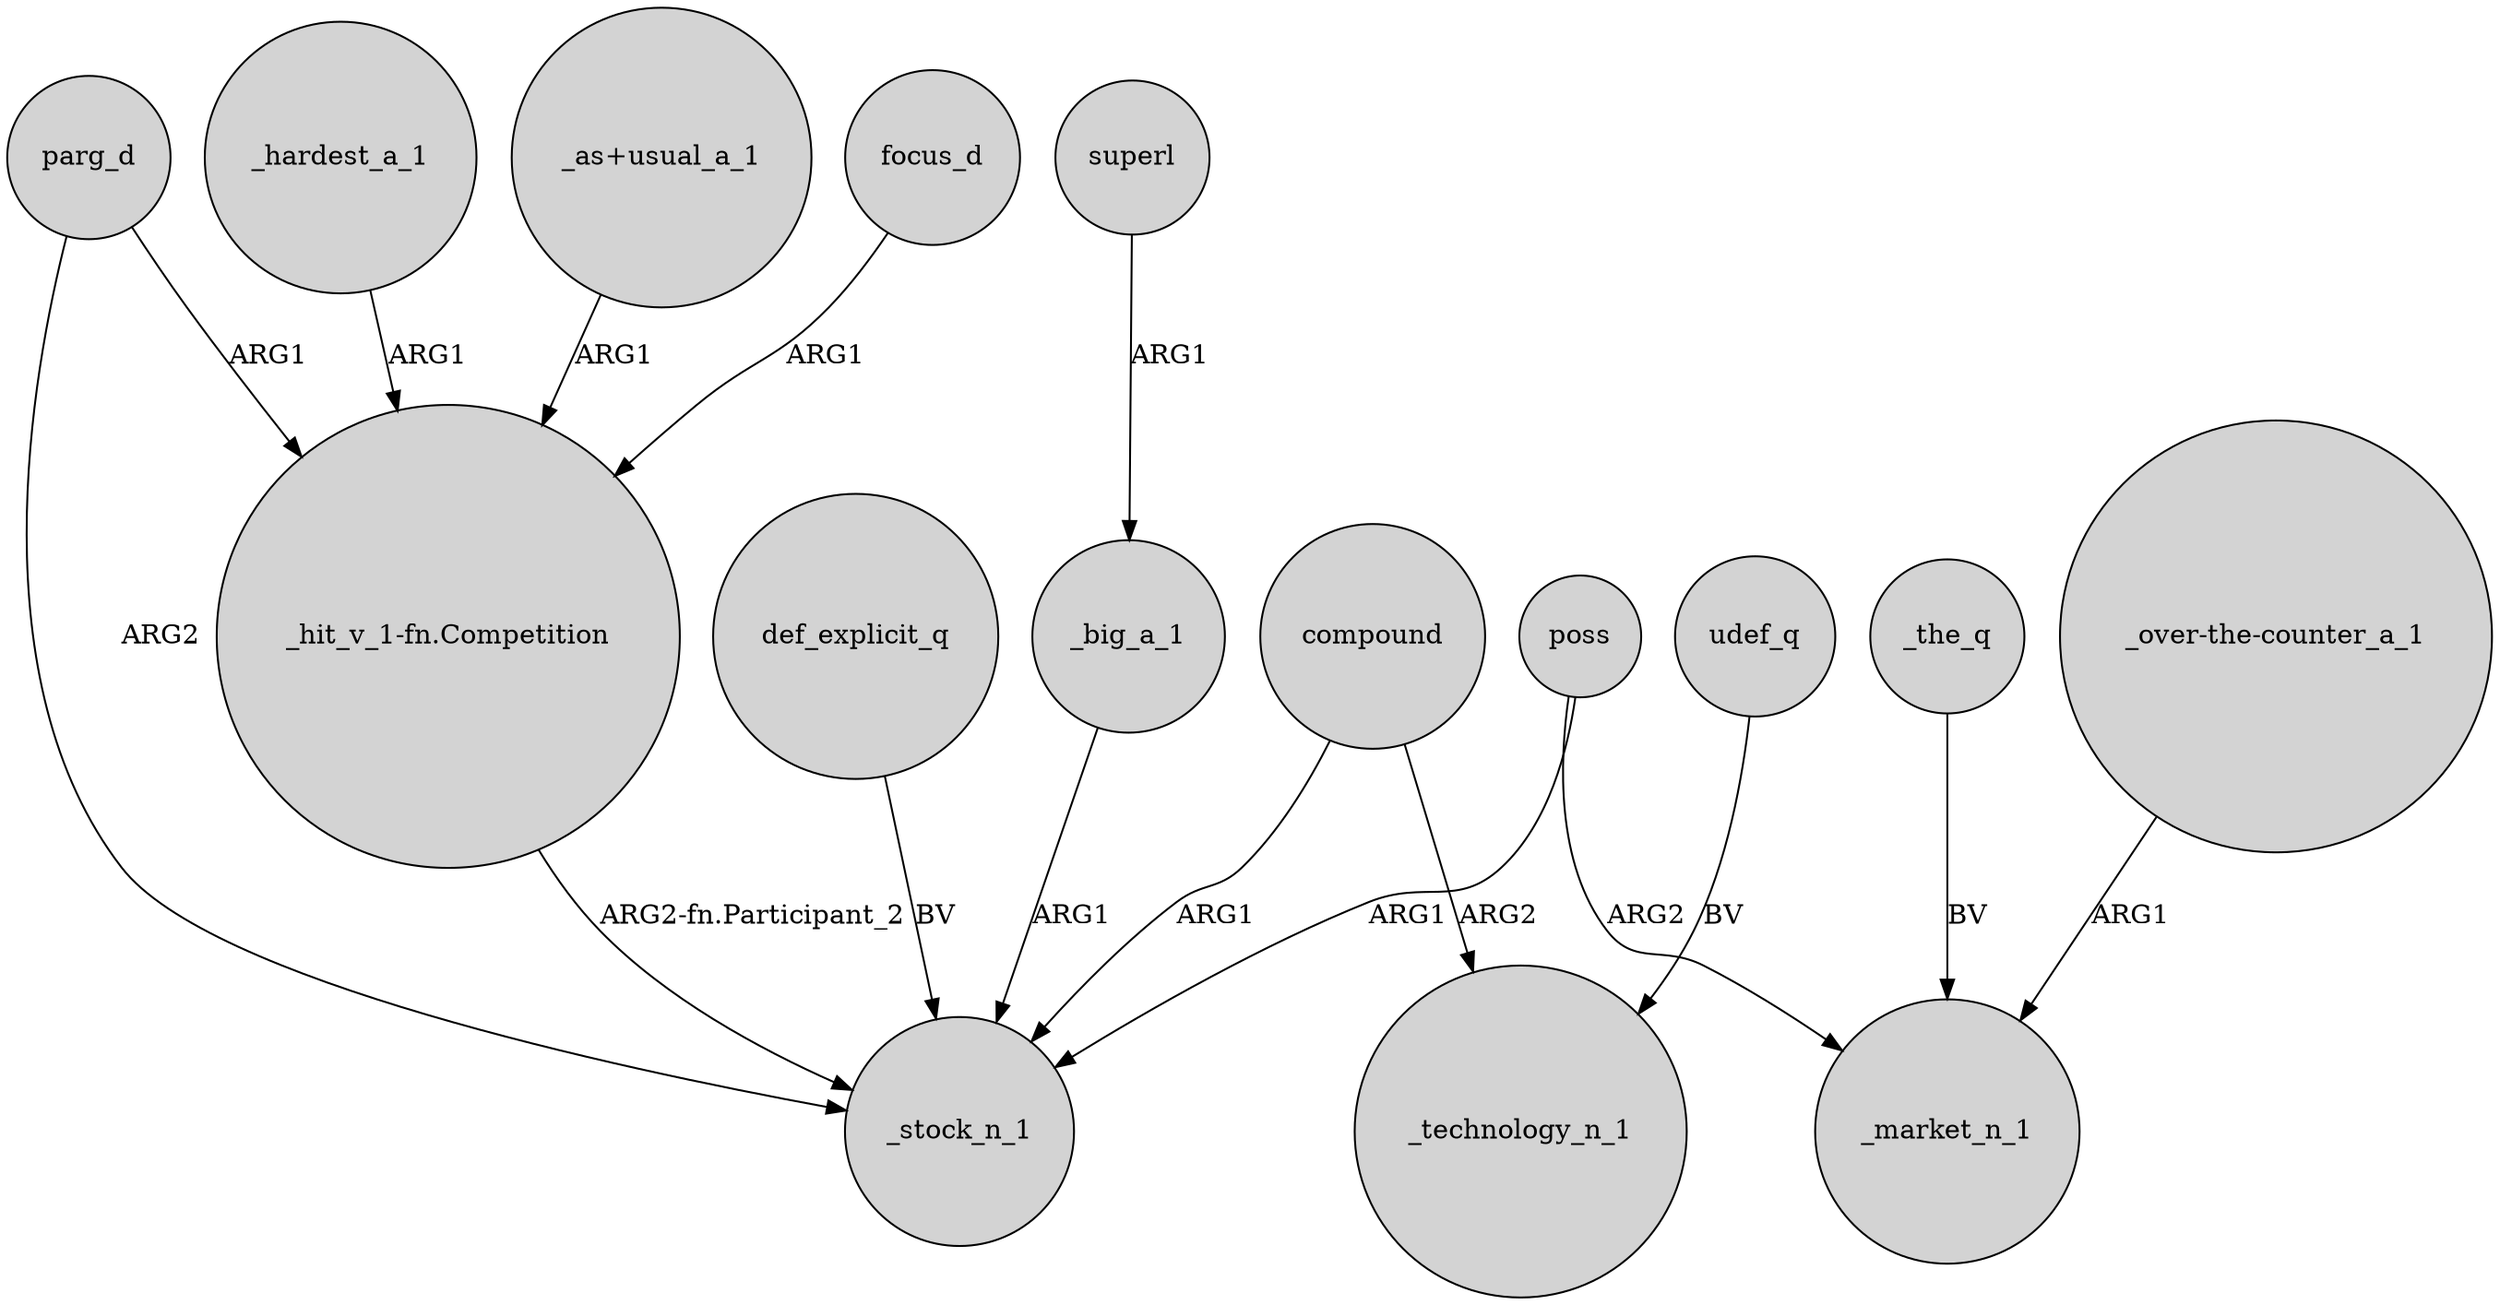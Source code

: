 digraph {
	node [shape=circle style=filled]
	focus_d -> "_hit_v_1-fn.Competition" [label=ARG1]
	superl -> _big_a_1 [label=ARG1]
	def_explicit_q -> _stock_n_1 [label=BV]
	parg_d -> "_hit_v_1-fn.Competition" [label=ARG1]
	_hardest_a_1 -> "_hit_v_1-fn.Competition" [label=ARG1]
	"_over-the-counter_a_1" -> _market_n_1 [label=ARG1]
	"_as+usual_a_1" -> "_hit_v_1-fn.Competition" [label=ARG1]
	poss -> _stock_n_1 [label=ARG1]
	"_hit_v_1-fn.Competition" -> _stock_n_1 [label="ARG2-fn.Participant_2"]
	poss -> _market_n_1 [label=ARG2]
	_the_q -> _market_n_1 [label=BV]
	compound -> _stock_n_1 [label=ARG1]
	udef_q -> _technology_n_1 [label=BV]
	compound -> _technology_n_1 [label=ARG2]
	parg_d -> _stock_n_1 [label=ARG2]
	_big_a_1 -> _stock_n_1 [label=ARG1]
}
